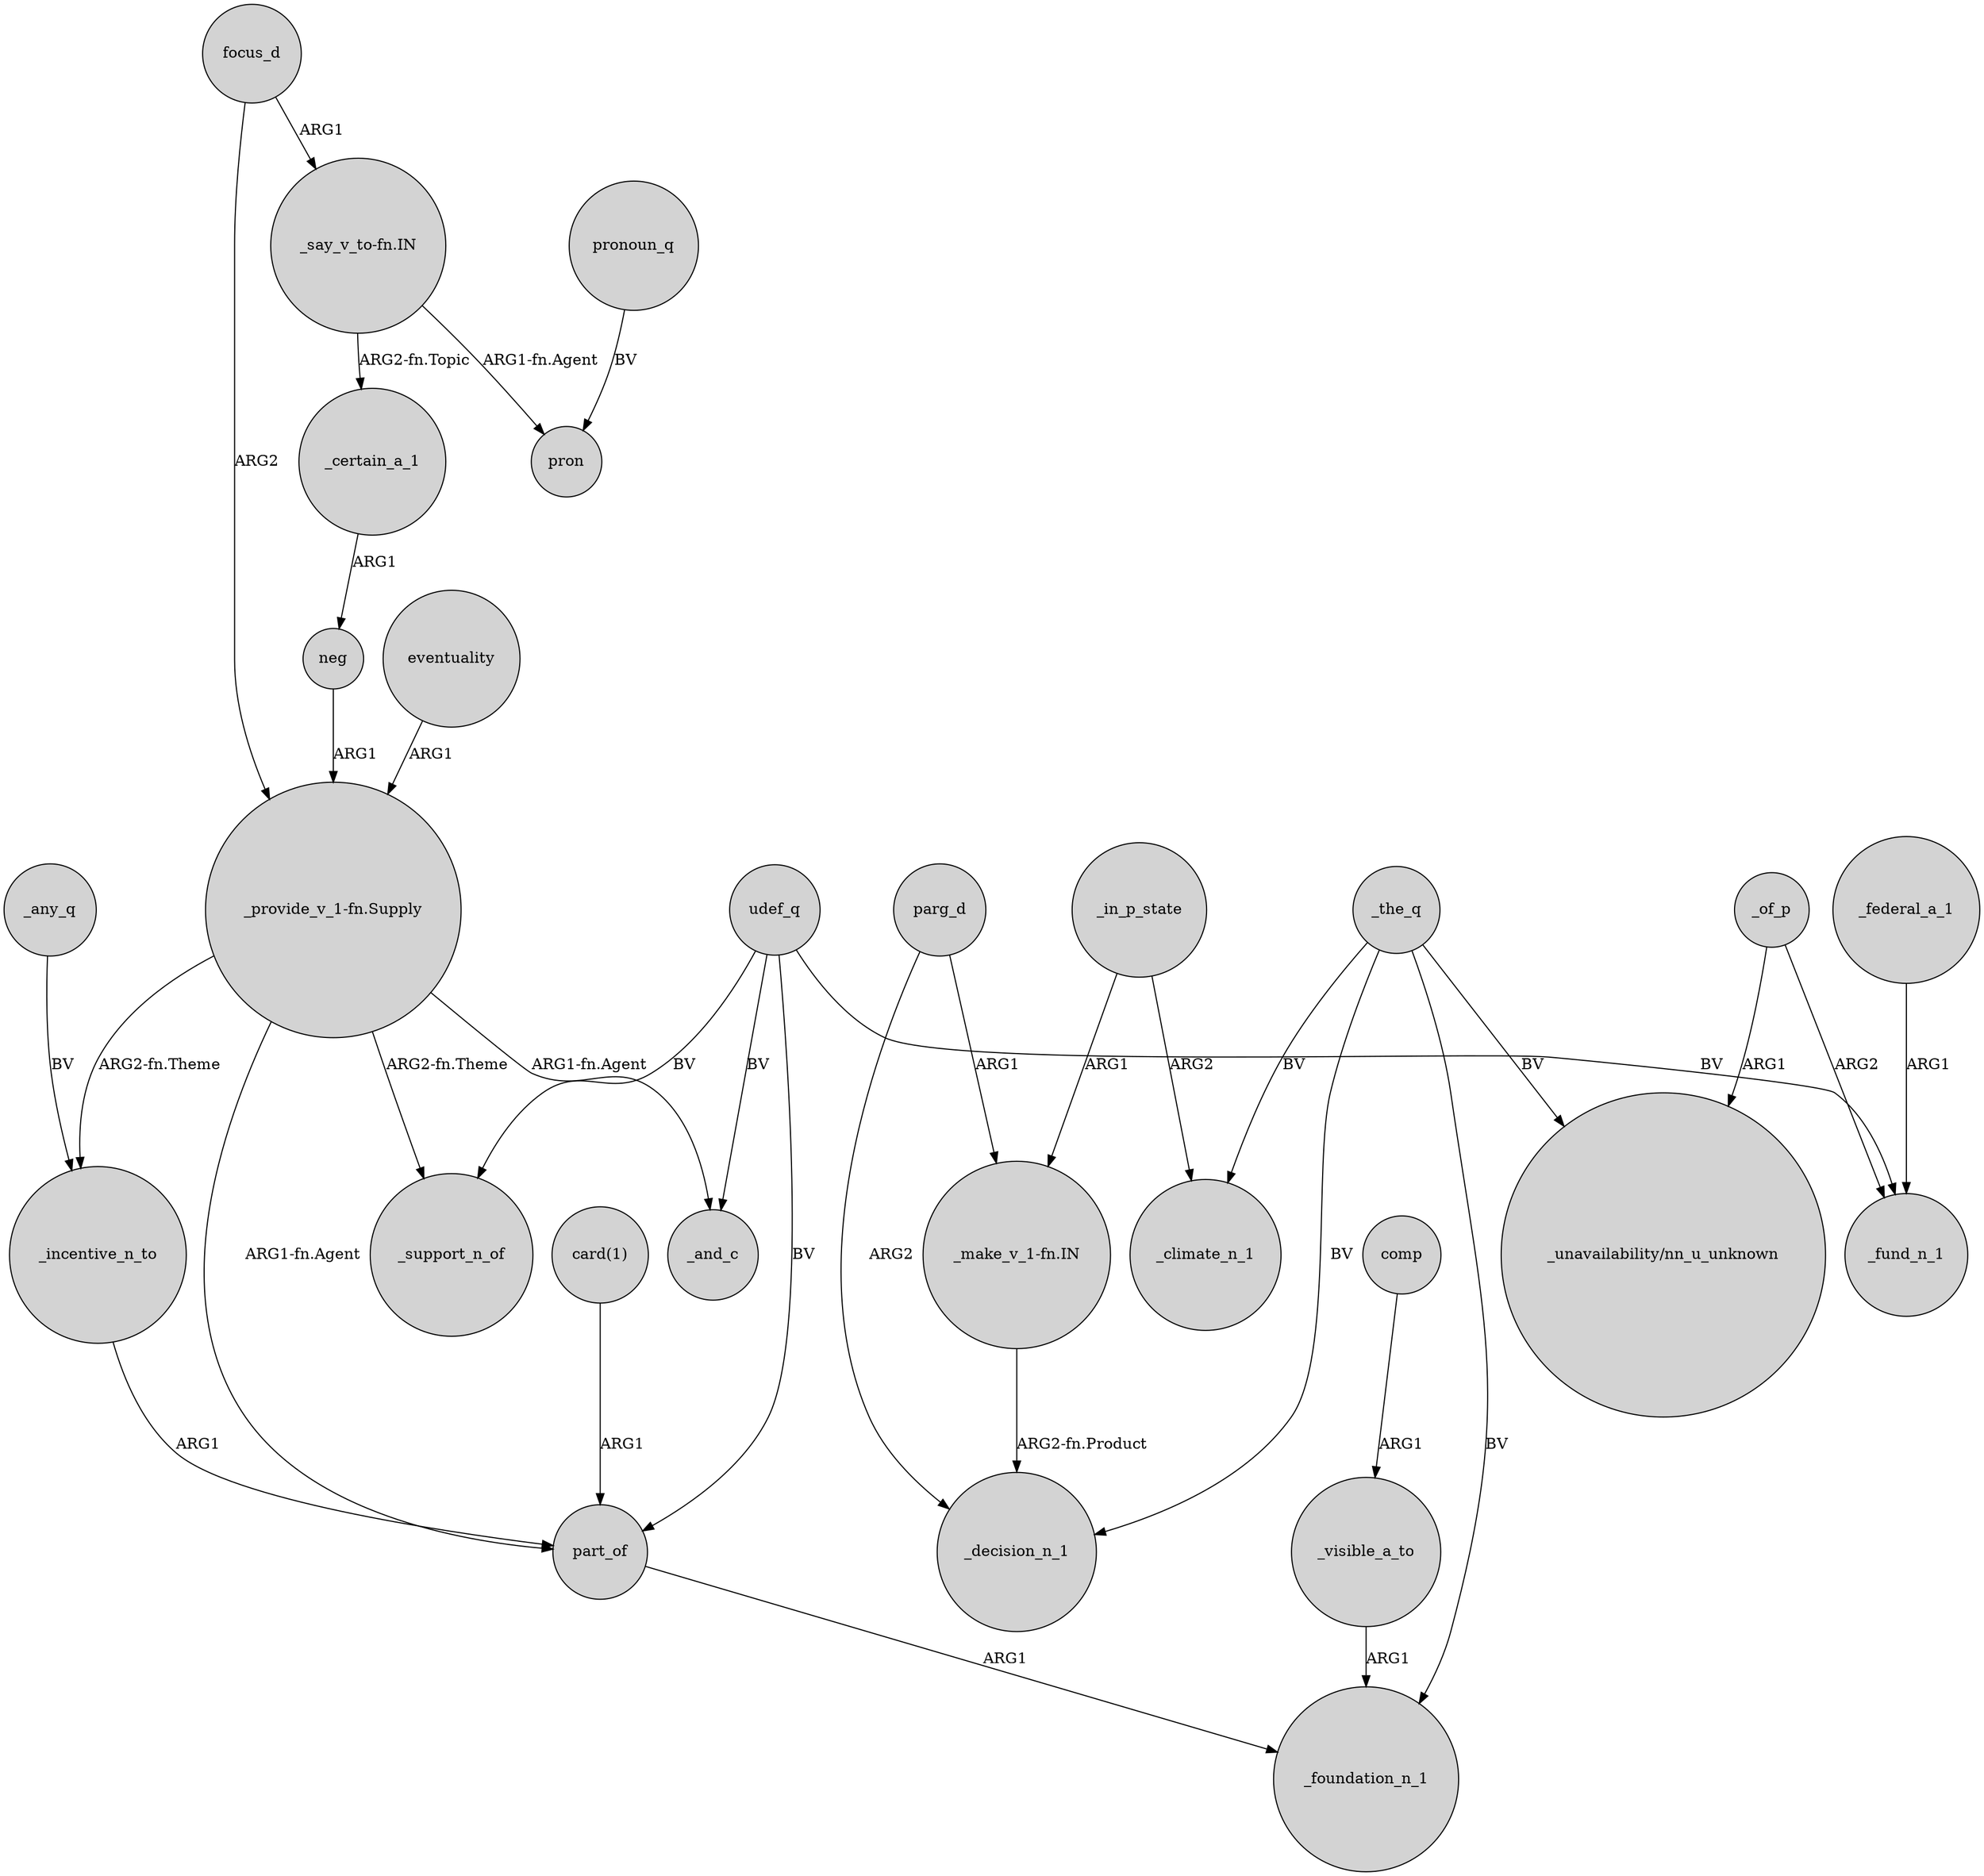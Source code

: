digraph {
	node [shape=circle style=filled]
	focus_d -> "_provide_v_1-fn.Supply" [label=ARG2]
	udef_q -> part_of [label=BV]
	_any_q -> _incentive_n_to [label=BV]
	"_say_v_to-fn.IN" -> _certain_a_1 [label="ARG2-fn.Topic"]
	parg_d -> _decision_n_1 [label=ARG2]
	_the_q -> _decision_n_1 [label=BV]
	"_provide_v_1-fn.Supply" -> _and_c [label="ARG1-fn.Agent"]
	part_of -> _foundation_n_1 [label=ARG1]
	comp -> _visible_a_to [label=ARG1]
	_incentive_n_to -> part_of [label=ARG1]
	pronoun_q -> pron [label=BV]
	_the_q -> _climate_n_1 [label=BV]
	"_provide_v_1-fn.Supply" -> part_of [label="ARG1-fn.Agent"]
	_of_p -> _fund_n_1 [label=ARG2]
	_of_p -> "_unavailability/nn_u_unknown" [label=ARG1]
	"_make_v_1-fn.IN" -> _decision_n_1 [label="ARG2-fn.Product"]
	udef_q -> _fund_n_1 [label=BV]
	_the_q -> "_unavailability/nn_u_unknown" [label=BV]
	_in_p_state -> _climate_n_1 [label=ARG2]
	_certain_a_1 -> neg [label=ARG1]
	"card(1)" -> part_of [label=ARG1]
	parg_d -> "_make_v_1-fn.IN" [label=ARG1]
	eventuality -> "_provide_v_1-fn.Supply" [label=ARG1]
	"_say_v_to-fn.IN" -> pron [label="ARG1-fn.Agent"]
	udef_q -> _support_n_of [label=BV]
	_federal_a_1 -> _fund_n_1 [label=ARG1]
	"_provide_v_1-fn.Supply" -> _support_n_of [label="ARG2-fn.Theme"]
	_visible_a_to -> _foundation_n_1 [label=ARG1]
	"_provide_v_1-fn.Supply" -> _incentive_n_to [label="ARG2-fn.Theme"]
	udef_q -> _and_c [label=BV]
	_in_p_state -> "_make_v_1-fn.IN" [label=ARG1]
	neg -> "_provide_v_1-fn.Supply" [label=ARG1]
	_the_q -> _foundation_n_1 [label=BV]
	focus_d -> "_say_v_to-fn.IN" [label=ARG1]
}
